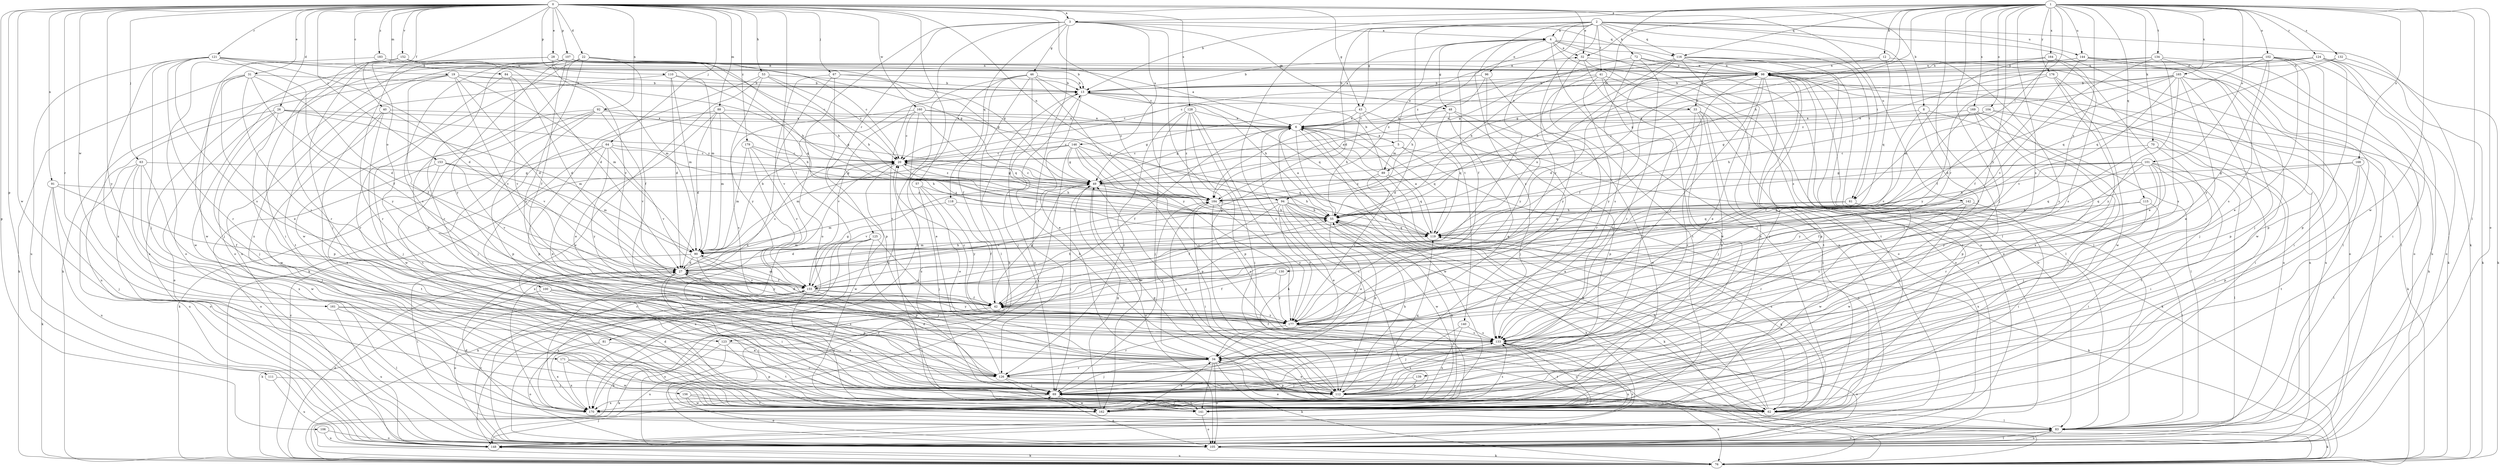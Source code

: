 strict digraph  {
0;
1;
2;
3;
4;
5;
6;
8;
12;
13;
19;
20;
22;
26;
27;
28;
31;
32;
33;
34;
40;
41;
42;
43;
46;
48;
49;
53;
55;
57;
61;
62;
63;
64;
67;
69;
70;
72;
76;
81;
83;
84;
88;
89;
90;
91;
92;
94;
96;
98;
100;
101;
102;
104;
105;
106;
107;
110;
111;
112;
115;
116;
118;
119;
121;
123;
124;
125;
126;
128;
130;
132;
133;
134;
139;
140;
141;
142;
144;
146;
148;
152;
153;
155;
156;
160;
161;
162;
164;
165;
168;
169;
170;
171;
176;
177;
179;
183;
184;
0 -> 3  [label=a];
0 -> 8  [label=b];
0 -> 19  [label=c];
0 -> 22  [label=d];
0 -> 26  [label=d];
0 -> 28  [label=e];
0 -> 31  [label=e];
0 -> 32  [label=e];
0 -> 40  [label=f];
0 -> 43  [label=g];
0 -> 53  [label=h];
0 -> 57  [label=i];
0 -> 63  [label=j];
0 -> 64  [label=j];
0 -> 67  [label=j];
0 -> 81  [label=l];
0 -> 84  [label=m];
0 -> 88  [label=m];
0 -> 91  [label=n];
0 -> 92  [label=n];
0 -> 94  [label=n];
0 -> 100  [label=o];
0 -> 106  [label=p];
0 -> 107  [label=p];
0 -> 110  [label=p];
0 -> 111  [label=p];
0 -> 121  [label=r];
0 -> 123  [label=r];
0 -> 128  [label=s];
0 -> 142  [label=u];
0 -> 152  [label=v];
0 -> 153  [label=v];
0 -> 156  [label=w];
0 -> 160  [label=w];
0 -> 161  [label=w];
0 -> 171  [label=y];
0 -> 179  [label=z];
0 -> 183  [label=z];
0 -> 184  [label=z];
1 -> 3  [label=a];
1 -> 12  [label=b];
1 -> 13  [label=b];
1 -> 32  [label=e];
1 -> 55  [label=h];
1 -> 61  [label=i];
1 -> 69  [label=j];
1 -> 70  [label=k];
1 -> 83  [label=l];
1 -> 89  [label=m];
1 -> 94  [label=n];
1 -> 101  [label=o];
1 -> 102  [label=o];
1 -> 104  [label=o];
1 -> 105  [label=o];
1 -> 115  [label=q];
1 -> 116  [label=q];
1 -> 123  [label=r];
1 -> 124  [label=r];
1 -> 130  [label=s];
1 -> 132  [label=s];
1 -> 133  [label=s];
1 -> 134  [label=t];
1 -> 144  [label=u];
1 -> 162  [label=w];
1 -> 164  [label=x];
1 -> 165  [label=x];
1 -> 168  [label=x];
1 -> 169  [label=x];
1 -> 176  [label=y];
1 -> 177  [label=y];
2 -> 4  [label=a];
2 -> 27  [label=d];
2 -> 41  [label=f];
2 -> 43  [label=g];
2 -> 61  [label=i];
2 -> 72  [label=k];
2 -> 76  [label=k];
2 -> 105  [label=o];
2 -> 116  [label=q];
2 -> 133  [label=s];
2 -> 139  [label=t];
2 -> 140  [label=t];
2 -> 141  [label=t];
2 -> 144  [label=u];
2 -> 155  [label=v];
2 -> 177  [label=y];
2 -> 184  [label=z];
3 -> 4  [label=a];
3 -> 46  [label=g];
3 -> 48  [label=g];
3 -> 105  [label=o];
3 -> 112  [label=p];
3 -> 116  [label=q];
3 -> 118  [label=q];
3 -> 125  [label=r];
3 -> 126  [label=r];
3 -> 141  [label=t];
3 -> 146  [label=u];
4 -> 32  [label=e];
4 -> 42  [label=f];
4 -> 48  [label=g];
4 -> 61  [label=i];
4 -> 62  [label=i];
4 -> 83  [label=l];
4 -> 96  [label=n];
4 -> 105  [label=o];
4 -> 148  [label=u];
4 -> 184  [label=z];
5 -> 20  [label=c];
5 -> 32  [label=e];
5 -> 76  [label=k];
5 -> 89  [label=m];
5 -> 148  [label=u];
6 -> 4  [label=a];
6 -> 5  [label=a];
6 -> 20  [label=c];
6 -> 42  [label=f];
6 -> 49  [label=g];
6 -> 62  [label=i];
6 -> 76  [label=k];
6 -> 119  [label=q];
6 -> 162  [label=w];
6 -> 170  [label=x];
8 -> 6  [label=a];
8 -> 83  [label=l];
8 -> 112  [label=p];
8 -> 155  [label=v];
12 -> 33  [label=e];
12 -> 98  [label=n];
12 -> 119  [label=q];
12 -> 133  [label=s];
13 -> 33  [label=e];
13 -> 34  [label=e];
13 -> 55  [label=h];
13 -> 69  [label=j];
13 -> 119  [label=q];
19 -> 13  [label=b];
19 -> 20  [label=c];
19 -> 27  [label=d];
19 -> 42  [label=f];
19 -> 76  [label=k];
19 -> 90  [label=m];
19 -> 155  [label=v];
19 -> 162  [label=w];
20 -> 49  [label=g];
20 -> 55  [label=h];
20 -> 162  [label=w];
20 -> 170  [label=x];
22 -> 20  [label=c];
22 -> 42  [label=f];
22 -> 55  [label=h];
22 -> 98  [label=n];
22 -> 112  [label=p];
22 -> 133  [label=s];
22 -> 148  [label=u];
22 -> 162  [label=w];
26 -> 6  [label=a];
26 -> 69  [label=j];
26 -> 90  [label=m];
26 -> 105  [label=o];
26 -> 112  [label=p];
26 -> 148  [label=u];
26 -> 184  [label=z];
27 -> 13  [label=b];
27 -> 20  [label=c];
27 -> 55  [label=h];
27 -> 62  [label=i];
27 -> 69  [label=j];
27 -> 112  [label=p];
27 -> 155  [label=v];
28 -> 49  [label=g];
28 -> 69  [label=j];
28 -> 90  [label=m];
28 -> 98  [label=n];
28 -> 126  [label=r];
28 -> 155  [label=v];
31 -> 13  [label=b];
31 -> 27  [label=d];
31 -> 34  [label=e];
31 -> 69  [label=j];
31 -> 76  [label=k];
31 -> 133  [label=s];
31 -> 177  [label=y];
32 -> 98  [label=n];
32 -> 105  [label=o];
32 -> 141  [label=t];
32 -> 162  [label=w];
33 -> 6  [label=a];
33 -> 62  [label=i];
33 -> 69  [label=j];
33 -> 126  [label=r];
33 -> 133  [label=s];
33 -> 148  [label=u];
34 -> 69  [label=j];
34 -> 76  [label=k];
34 -> 105  [label=o];
34 -> 126  [label=r];
34 -> 141  [label=t];
34 -> 184  [label=z];
40 -> 6  [label=a];
40 -> 69  [label=j];
40 -> 141  [label=t];
40 -> 155  [label=v];
40 -> 162  [label=w];
41 -> 13  [label=b];
41 -> 69  [label=j];
41 -> 105  [label=o];
41 -> 126  [label=r];
41 -> 170  [label=x];
41 -> 177  [label=y];
42 -> 27  [label=d];
42 -> 49  [label=g];
42 -> 76  [label=k];
42 -> 105  [label=o];
42 -> 177  [label=y];
43 -> 6  [label=a];
43 -> 27  [label=d];
43 -> 49  [label=g];
43 -> 55  [label=h];
43 -> 112  [label=p];
46 -> 13  [label=b];
46 -> 42  [label=f];
46 -> 83  [label=l];
46 -> 105  [label=o];
46 -> 148  [label=u];
46 -> 170  [label=x];
46 -> 177  [label=y];
46 -> 184  [label=z];
48 -> 6  [label=a];
48 -> 34  [label=e];
48 -> 69  [label=j];
48 -> 119  [label=q];
48 -> 162  [label=w];
49 -> 20  [label=c];
49 -> 55  [label=h];
49 -> 69  [label=j];
49 -> 105  [label=o];
49 -> 155  [label=v];
49 -> 184  [label=z];
53 -> 13  [label=b];
53 -> 20  [label=c];
53 -> 55  [label=h];
53 -> 76  [label=k];
53 -> 162  [label=w];
53 -> 177  [label=y];
55 -> 6  [label=a];
55 -> 20  [label=c];
55 -> 34  [label=e];
55 -> 76  [label=k];
55 -> 119  [label=q];
57 -> 34  [label=e];
57 -> 69  [label=j];
57 -> 177  [label=y];
57 -> 184  [label=z];
61 -> 55  [label=h];
61 -> 83  [label=l];
61 -> 119  [label=q];
61 -> 162  [label=w];
62 -> 6  [label=a];
62 -> 13  [label=b];
62 -> 49  [label=g];
62 -> 55  [label=h];
62 -> 83  [label=l];
62 -> 119  [label=q];
63 -> 49  [label=g];
63 -> 69  [label=j];
63 -> 105  [label=o];
63 -> 148  [label=u];
63 -> 162  [label=w];
63 -> 170  [label=x];
64 -> 20  [label=c];
64 -> 34  [label=e];
64 -> 55  [label=h];
64 -> 62  [label=i];
64 -> 76  [label=k];
64 -> 155  [label=v];
64 -> 177  [label=y];
67 -> 13  [label=b];
67 -> 49  [label=g];
67 -> 112  [label=p];
67 -> 155  [label=v];
67 -> 170  [label=x];
69 -> 62  [label=i];
69 -> 105  [label=o];
69 -> 141  [label=t];
69 -> 162  [label=w];
69 -> 170  [label=x];
70 -> 20  [label=c];
70 -> 62  [label=i];
70 -> 141  [label=t];
70 -> 177  [label=y];
72 -> 55  [label=h];
72 -> 98  [label=n];
72 -> 105  [label=o];
72 -> 126  [label=r];
72 -> 133  [label=s];
76 -> 6  [label=a];
76 -> 20  [label=c];
76 -> 27  [label=d];
76 -> 148  [label=u];
81 -> 34  [label=e];
81 -> 105  [label=o];
81 -> 170  [label=x];
83 -> 13  [label=b];
83 -> 27  [label=d];
83 -> 34  [label=e];
83 -> 76  [label=k];
83 -> 105  [label=o];
83 -> 148  [label=u];
83 -> 184  [label=z];
84 -> 13  [label=b];
84 -> 27  [label=d];
84 -> 126  [label=r];
84 -> 155  [label=v];
88 -> 6  [label=a];
88 -> 27  [label=d];
88 -> 34  [label=e];
88 -> 55  [label=h];
88 -> 90  [label=m];
88 -> 112  [label=p];
89 -> 6  [label=a];
89 -> 13  [label=b];
89 -> 119  [label=q];
89 -> 148  [label=u];
89 -> 177  [label=y];
89 -> 184  [label=z];
90 -> 27  [label=d];
90 -> 42  [label=f];
90 -> 83  [label=l];
90 -> 98  [label=n];
90 -> 177  [label=y];
91 -> 42  [label=f];
91 -> 69  [label=j];
91 -> 76  [label=k];
91 -> 148  [label=u];
91 -> 184  [label=z];
92 -> 6  [label=a];
92 -> 49  [label=g];
92 -> 69  [label=j];
92 -> 112  [label=p];
92 -> 141  [label=t];
92 -> 155  [label=v];
92 -> 162  [label=w];
94 -> 34  [label=e];
94 -> 42  [label=f];
94 -> 55  [label=h];
94 -> 69  [label=j];
94 -> 112  [label=p];
94 -> 119  [label=q];
94 -> 155  [label=v];
94 -> 162  [label=w];
94 -> 177  [label=y];
96 -> 13  [label=b];
96 -> 55  [label=h];
96 -> 133  [label=s];
96 -> 177  [label=y];
98 -> 13  [label=b];
98 -> 20  [label=c];
98 -> 27  [label=d];
98 -> 34  [label=e];
98 -> 42  [label=f];
98 -> 62  [label=i];
98 -> 69  [label=j];
98 -> 76  [label=k];
98 -> 83  [label=l];
98 -> 112  [label=p];
98 -> 133  [label=s];
98 -> 141  [label=t];
98 -> 148  [label=u];
98 -> 177  [label=y];
100 -> 42  [label=f];
100 -> 62  [label=i];
100 -> 76  [label=k];
100 -> 126  [label=r];
101 -> 42  [label=f];
101 -> 49  [label=g];
101 -> 55  [label=h];
101 -> 62  [label=i];
101 -> 69  [label=j];
101 -> 83  [label=l];
101 -> 119  [label=q];
101 -> 126  [label=r];
101 -> 177  [label=y];
101 -> 184  [label=z];
102 -> 34  [label=e];
102 -> 49  [label=g];
102 -> 69  [label=j];
102 -> 98  [label=n];
102 -> 105  [label=o];
102 -> 112  [label=p];
102 -> 119  [label=q];
102 -> 133  [label=s];
102 -> 177  [label=y];
104 -> 6  [label=a];
104 -> 49  [label=g];
104 -> 55  [label=h];
104 -> 62  [label=i];
104 -> 76  [label=k];
105 -> 20  [label=c];
105 -> 55  [label=h];
105 -> 76  [label=k];
105 -> 83  [label=l];
105 -> 98  [label=n];
105 -> 155  [label=v];
106 -> 105  [label=o];
106 -> 148  [label=u];
107 -> 6  [label=a];
107 -> 13  [label=b];
107 -> 20  [label=c];
107 -> 42  [label=f];
107 -> 55  [label=h];
107 -> 98  [label=n];
107 -> 105  [label=o];
107 -> 126  [label=r];
107 -> 133  [label=s];
107 -> 148  [label=u];
107 -> 170  [label=x];
107 -> 177  [label=y];
110 -> 13  [label=b];
110 -> 27  [label=d];
110 -> 90  [label=m];
110 -> 119  [label=q];
110 -> 141  [label=t];
111 -> 69  [label=j];
111 -> 148  [label=u];
112 -> 34  [label=e];
112 -> 49  [label=g];
112 -> 55  [label=h];
112 -> 76  [label=k];
112 -> 119  [label=q];
112 -> 133  [label=s];
115 -> 55  [label=h];
115 -> 62  [label=i];
115 -> 133  [label=s];
115 -> 170  [label=x];
116 -> 55  [label=h];
116 -> 83  [label=l];
116 -> 98  [label=n];
116 -> 105  [label=o];
116 -> 141  [label=t];
116 -> 155  [label=v];
116 -> 170  [label=x];
116 -> 184  [label=z];
118 -> 42  [label=f];
118 -> 55  [label=h];
118 -> 90  [label=m];
119 -> 6  [label=a];
119 -> 76  [label=k];
119 -> 90  [label=m];
121 -> 27  [label=d];
121 -> 42  [label=f];
121 -> 49  [label=g];
121 -> 69  [label=j];
121 -> 98  [label=n];
121 -> 126  [label=r];
121 -> 133  [label=s];
121 -> 148  [label=u];
121 -> 170  [label=x];
123 -> 34  [label=e];
123 -> 76  [label=k];
123 -> 141  [label=t];
123 -> 148  [label=u];
124 -> 13  [label=b];
124 -> 62  [label=i];
124 -> 76  [label=k];
124 -> 98  [label=n];
124 -> 112  [label=p];
124 -> 148  [label=u];
124 -> 184  [label=z];
125 -> 27  [label=d];
125 -> 76  [label=k];
125 -> 90  [label=m];
125 -> 112  [label=p];
125 -> 170  [label=x];
125 -> 177  [label=y];
126 -> 20  [label=c];
126 -> 27  [label=d];
126 -> 69  [label=j];
126 -> 112  [label=p];
126 -> 162  [label=w];
128 -> 6  [label=a];
128 -> 62  [label=i];
128 -> 69  [label=j];
128 -> 76  [label=k];
128 -> 112  [label=p];
128 -> 126  [label=r];
128 -> 184  [label=z];
130 -> 42  [label=f];
130 -> 155  [label=v];
130 -> 177  [label=y];
132 -> 76  [label=k];
132 -> 98  [label=n];
132 -> 119  [label=q];
133 -> 34  [label=e];
133 -> 42  [label=f];
133 -> 105  [label=o];
133 -> 141  [label=t];
133 -> 148  [label=u];
134 -> 49  [label=g];
134 -> 83  [label=l];
134 -> 98  [label=n];
134 -> 133  [label=s];
134 -> 155  [label=v];
134 -> 162  [label=w];
139 -> 69  [label=j];
139 -> 112  [label=p];
140 -> 69  [label=j];
140 -> 133  [label=s];
140 -> 170  [label=x];
141 -> 69  [label=j];
141 -> 105  [label=o];
141 -> 133  [label=s];
142 -> 55  [label=h];
142 -> 62  [label=i];
142 -> 119  [label=q];
142 -> 126  [label=r];
142 -> 162  [label=w];
144 -> 20  [label=c];
144 -> 42  [label=f];
144 -> 76  [label=k];
144 -> 83  [label=l];
144 -> 98  [label=n];
144 -> 105  [label=o];
146 -> 20  [label=c];
146 -> 49  [label=g];
146 -> 90  [label=m];
146 -> 112  [label=p];
146 -> 119  [label=q];
146 -> 133  [label=s];
146 -> 162  [label=w];
146 -> 170  [label=x];
148 -> 69  [label=j];
148 -> 76  [label=k];
148 -> 133  [label=s];
152 -> 27  [label=d];
152 -> 62  [label=i];
152 -> 90  [label=m];
152 -> 98  [label=n];
152 -> 126  [label=r];
152 -> 162  [label=w];
153 -> 49  [label=g];
153 -> 90  [label=m];
153 -> 105  [label=o];
153 -> 141  [label=t];
153 -> 155  [label=v];
155 -> 42  [label=f];
155 -> 49  [label=g];
155 -> 55  [label=h];
155 -> 62  [label=i];
155 -> 90  [label=m];
155 -> 105  [label=o];
155 -> 141  [label=t];
155 -> 170  [label=x];
155 -> 177  [label=y];
156 -> 62  [label=i];
156 -> 105  [label=o];
156 -> 141  [label=t];
156 -> 162  [label=w];
160 -> 6  [label=a];
160 -> 20  [label=c];
160 -> 34  [label=e];
160 -> 119  [label=q];
160 -> 133  [label=s];
160 -> 155  [label=v];
160 -> 184  [label=z];
161 -> 83  [label=l];
161 -> 133  [label=s];
161 -> 148  [label=u];
161 -> 177  [label=y];
162 -> 27  [label=d];
162 -> 34  [label=e];
162 -> 49  [label=g];
162 -> 55  [label=h];
162 -> 133  [label=s];
164 -> 34  [label=e];
164 -> 42  [label=f];
164 -> 90  [label=m];
164 -> 98  [label=n];
164 -> 133  [label=s];
165 -> 13  [label=b];
165 -> 27  [label=d];
165 -> 34  [label=e];
165 -> 49  [label=g];
165 -> 62  [label=i];
165 -> 69  [label=j];
165 -> 112  [label=p];
165 -> 155  [label=v];
165 -> 177  [label=y];
165 -> 184  [label=z];
168 -> 49  [label=g];
168 -> 83  [label=l];
168 -> 112  [label=p];
168 -> 119  [label=q];
168 -> 141  [label=t];
169 -> 6  [label=a];
169 -> 42  [label=f];
169 -> 133  [label=s];
169 -> 141  [label=t];
169 -> 162  [label=w];
169 -> 170  [label=x];
171 -> 112  [label=p];
171 -> 126  [label=r];
171 -> 162  [label=w];
171 -> 170  [label=x];
176 -> 13  [label=b];
176 -> 148  [label=u];
176 -> 162  [label=w];
176 -> 170  [label=x];
176 -> 177  [label=y];
177 -> 20  [label=c];
177 -> 62  [label=i];
177 -> 126  [label=r];
177 -> 133  [label=s];
179 -> 20  [label=c];
179 -> 62  [label=i];
179 -> 90  [label=m];
179 -> 155  [label=v];
179 -> 184  [label=z];
183 -> 98  [label=n];
183 -> 105  [label=o];
184 -> 55  [label=h];
184 -> 62  [label=i];
184 -> 133  [label=s];
184 -> 177  [label=y];
}
